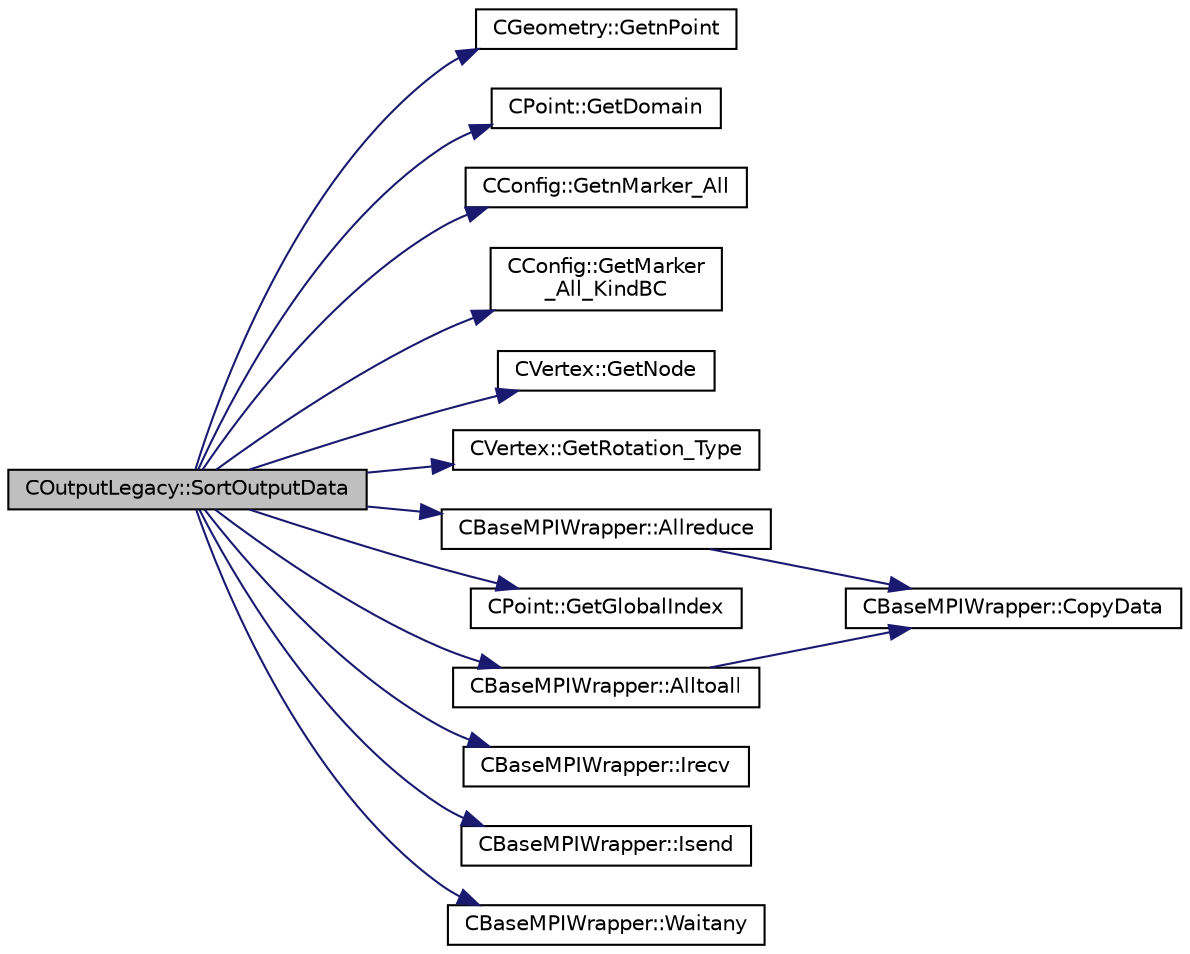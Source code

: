 digraph "COutputLegacy::SortOutputData"
{
  edge [fontname="Helvetica",fontsize="10",labelfontname="Helvetica",labelfontsize="10"];
  node [fontname="Helvetica",fontsize="10",shape=record];
  rankdir="LR";
  Node1944 [label="COutputLegacy::SortOutputData",height=0.2,width=0.4,color="black", fillcolor="grey75", style="filled", fontcolor="black"];
  Node1944 -> Node1945 [color="midnightblue",fontsize="10",style="solid",fontname="Helvetica"];
  Node1945 [label="CGeometry::GetnPoint",height=0.2,width=0.4,color="black", fillcolor="white", style="filled",URL="$class_c_geometry.html#aa68b666b38f4d2c7021736ae86940f44",tooltip="Get number of points. "];
  Node1944 -> Node1946 [color="midnightblue",fontsize="10",style="solid",fontname="Helvetica"];
  Node1946 [label="CPoint::GetDomain",height=0.2,width=0.4,color="black", fillcolor="white", style="filled",URL="$class_c_point.html#a1d7e22a60d4cfef356af1cba2bab3e55",tooltip="For parallel computation, its indicates if a point must be computed or not. "];
  Node1944 -> Node1947 [color="midnightblue",fontsize="10",style="solid",fontname="Helvetica"];
  Node1947 [label="CConfig::GetnMarker_All",height=0.2,width=0.4,color="black", fillcolor="white", style="filled",URL="$class_c_config.html#a300c4884edfc0c2acf395036439004f4",tooltip="Get the total number of boundary markers including send/receive domains. "];
  Node1944 -> Node1948 [color="midnightblue",fontsize="10",style="solid",fontname="Helvetica"];
  Node1948 [label="CConfig::GetMarker\l_All_KindBC",height=0.2,width=0.4,color="black", fillcolor="white", style="filled",URL="$class_c_config.html#a57d43acc1457d2d27095ce006218862e",tooltip="Get the kind of boundary for each marker. "];
  Node1944 -> Node1949 [color="midnightblue",fontsize="10",style="solid",fontname="Helvetica"];
  Node1949 [label="CVertex::GetNode",height=0.2,width=0.4,color="black", fillcolor="white", style="filled",URL="$class_c_vertex.html#a95c513bf927464157ed96b6c79779a1f",tooltip="Get the node of the vertex. "];
  Node1944 -> Node1950 [color="midnightblue",fontsize="10",style="solid",fontname="Helvetica"];
  Node1950 [label="CVertex::GetRotation_Type",height=0.2,width=0.4,color="black", fillcolor="white", style="filled",URL="$class_c_vertex.html#a4f79701d89ed5eaaf6c4c41566a319d7",tooltip="Get the type of rotation associated to the vertex. "];
  Node1944 -> Node1951 [color="midnightblue",fontsize="10",style="solid",fontname="Helvetica"];
  Node1951 [label="CBaseMPIWrapper::Allreduce",height=0.2,width=0.4,color="black", fillcolor="white", style="filled",URL="$class_c_base_m_p_i_wrapper.html#a637b6fd917a8ca91ce748ba88e0d66b6"];
  Node1951 -> Node1952 [color="midnightblue",fontsize="10",style="solid",fontname="Helvetica"];
  Node1952 [label="CBaseMPIWrapper::CopyData",height=0.2,width=0.4,color="black", fillcolor="white", style="filled",URL="$class_c_base_m_p_i_wrapper.html#a4725cc1dd65b161b483e812a538a5e36"];
  Node1944 -> Node1953 [color="midnightblue",fontsize="10",style="solid",fontname="Helvetica"];
  Node1953 [label="CPoint::GetGlobalIndex",height=0.2,width=0.4,color="black", fillcolor="white", style="filled",URL="$class_c_point.html#ab546170a5a03ef210a75fc5531910050",tooltip="Get the global index in a parallel computation. "];
  Node1944 -> Node1954 [color="midnightblue",fontsize="10",style="solid",fontname="Helvetica"];
  Node1954 [label="CBaseMPIWrapper::Alltoall",height=0.2,width=0.4,color="black", fillcolor="white", style="filled",URL="$class_c_base_m_p_i_wrapper.html#a86496abf1db8449b17501e14111f3371"];
  Node1954 -> Node1952 [color="midnightblue",fontsize="10",style="solid",fontname="Helvetica"];
  Node1944 -> Node1955 [color="midnightblue",fontsize="10",style="solid",fontname="Helvetica"];
  Node1955 [label="CBaseMPIWrapper::Irecv",height=0.2,width=0.4,color="black", fillcolor="white", style="filled",URL="$class_c_base_m_p_i_wrapper.html#ae41565b441aee76e1b48eb03e5ac86dd"];
  Node1944 -> Node1956 [color="midnightblue",fontsize="10",style="solid",fontname="Helvetica"];
  Node1956 [label="CBaseMPIWrapper::Isend",height=0.2,width=0.4,color="black", fillcolor="white", style="filled",URL="$class_c_base_m_p_i_wrapper.html#a43a415ec11a029ade218eaf8c807a817"];
  Node1944 -> Node1957 [color="midnightblue",fontsize="10",style="solid",fontname="Helvetica"];
  Node1957 [label="CBaseMPIWrapper::Waitany",height=0.2,width=0.4,color="black", fillcolor="white", style="filled",URL="$class_c_base_m_p_i_wrapper.html#ade364e6661c9eec2070a2448dbb5750b"];
}
